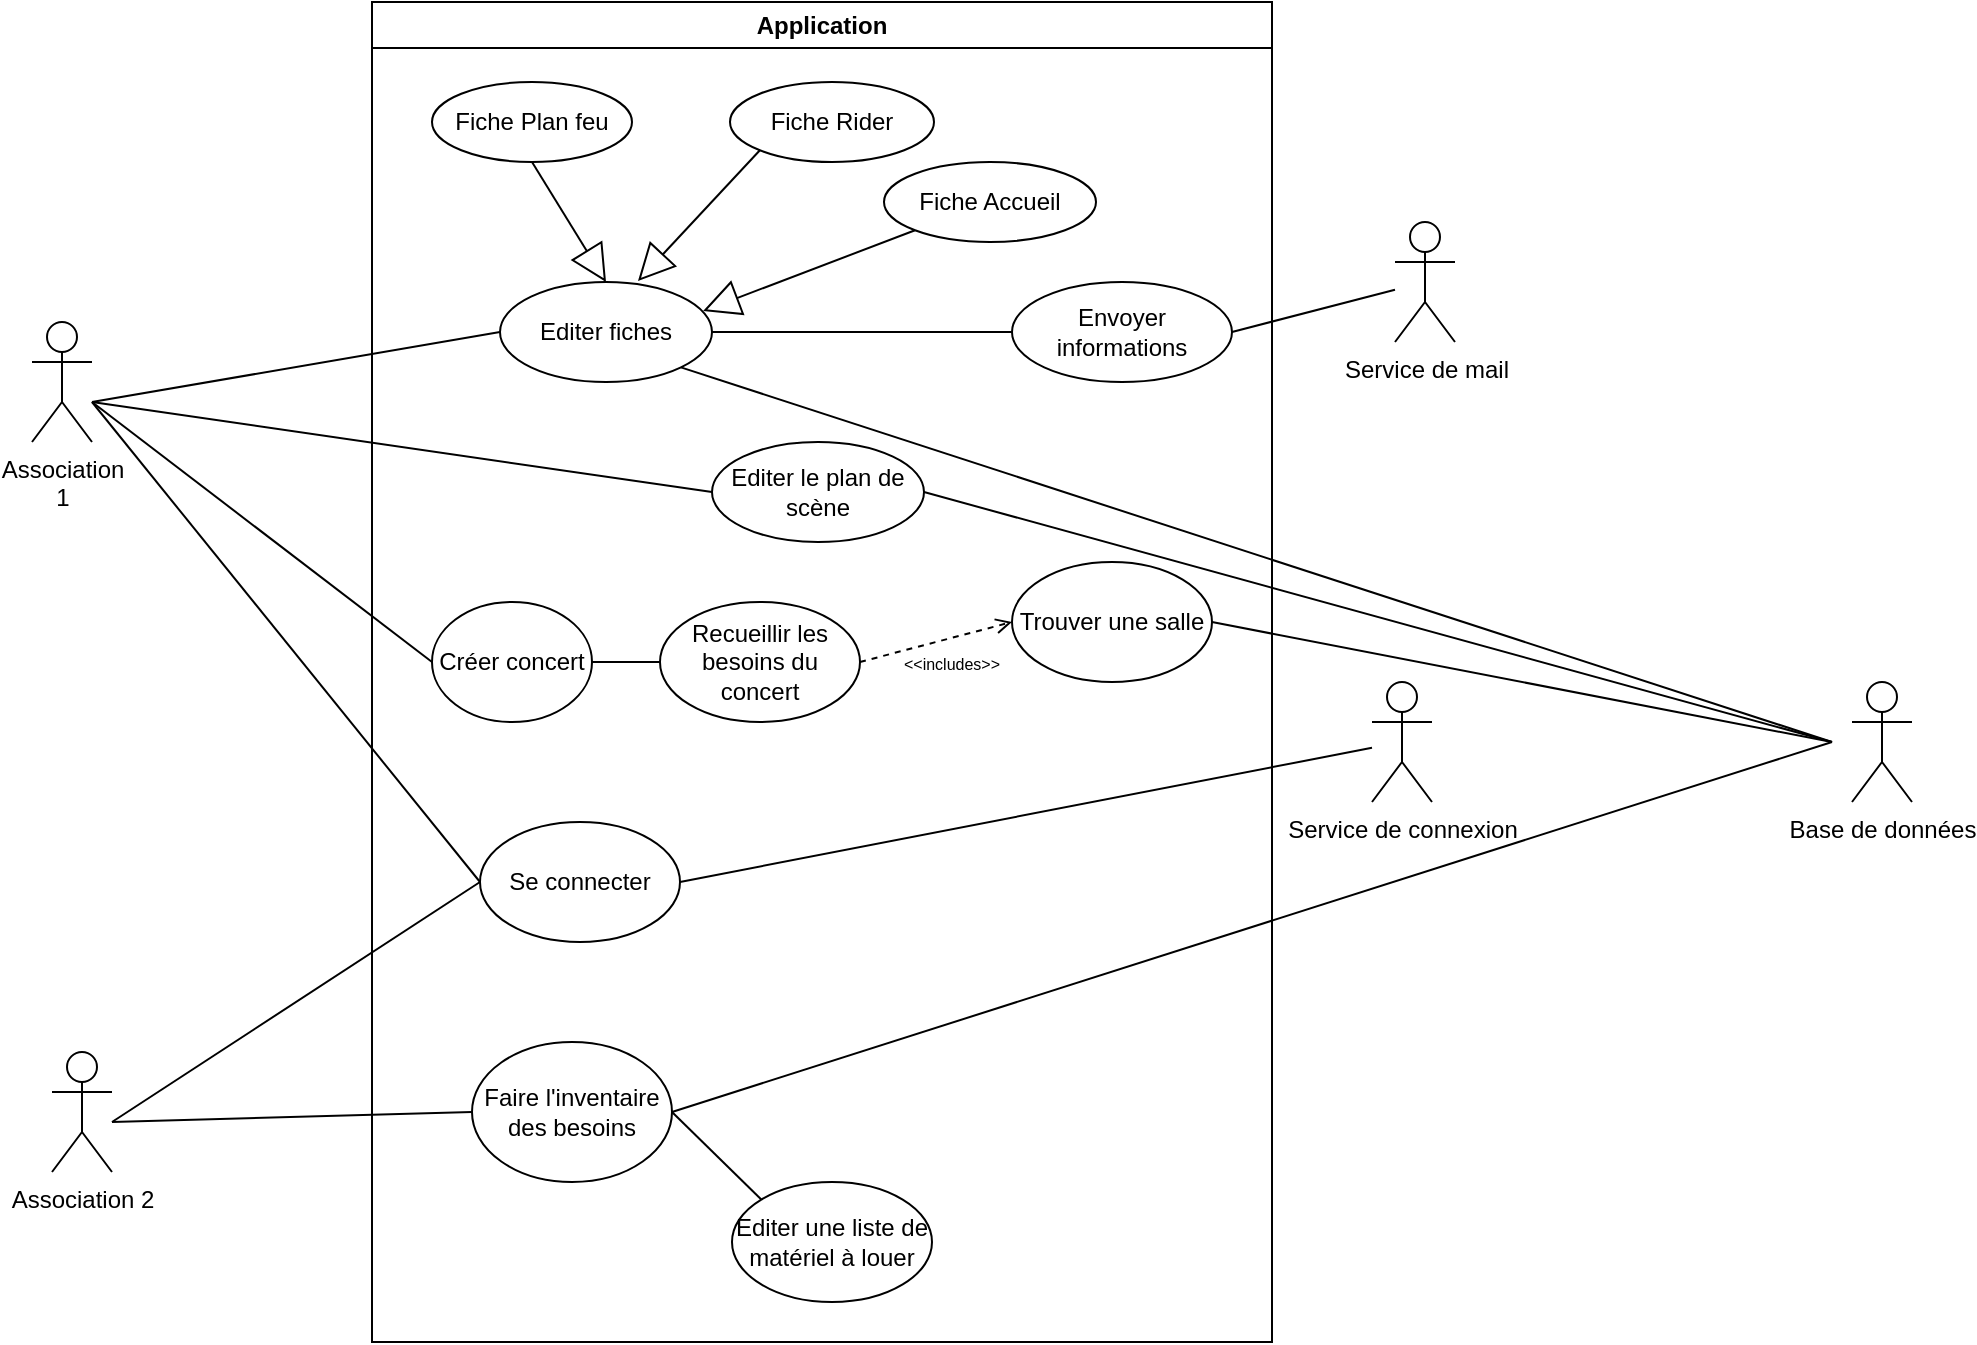 <mxfile version="22.0.6" type="device">
  <diagram id="C5RBs43oDa-KdzZeNtuy" name="Page-1">
    <mxGraphModel dx="1050" dy="530" grid="1" gridSize="10" guides="1" tooltips="1" connect="1" arrows="1" fold="1" page="1" pageScale="1" pageWidth="827" pageHeight="1169" math="0" shadow="0">
      <root>
        <mxCell id="WIyWlLk6GJQsqaUBKTNV-0" />
        <mxCell id="WIyWlLk6GJQsqaUBKTNV-1" parent="WIyWlLk6GJQsqaUBKTNV-0" />
        <mxCell id="SLpWsWOZ-Yg8wPwdnWfF-1" value="Application" style="swimlane;whiteSpace=wrap;html=1;" parent="WIyWlLk6GJQsqaUBKTNV-1" vertex="1">
          <mxGeometry x="280" y="110" width="450" height="670" as="geometry" />
        </mxCell>
        <mxCell id="YS-Tequ_tSHetrGVFUUf-0" value="Créer concert" style="ellipse;whiteSpace=wrap;html=1;" parent="SLpWsWOZ-Yg8wPwdnWfF-1" vertex="1">
          <mxGeometry x="30" y="300" width="80" height="60" as="geometry" />
        </mxCell>
        <mxCell id="YS-Tequ_tSHetrGVFUUf-3" value="Editer fiches" style="ellipse;whiteSpace=wrap;html=1;" parent="SLpWsWOZ-Yg8wPwdnWfF-1" vertex="1">
          <mxGeometry x="64" y="140" width="106" height="50" as="geometry" />
        </mxCell>
        <mxCell id="wr5d51Yl4XAAvzai9b7U-3" value="Trouver une salle" style="ellipse;whiteSpace=wrap;html=1;" parent="SLpWsWOZ-Yg8wPwdnWfF-1" vertex="1">
          <mxGeometry x="320" y="280" width="100" height="60" as="geometry" />
        </mxCell>
        <mxCell id="wr5d51Yl4XAAvzai9b7U-4" value="Recueillir les besoins du concert" style="ellipse;whiteSpace=wrap;html=1;" parent="SLpWsWOZ-Yg8wPwdnWfF-1" vertex="1">
          <mxGeometry x="144" y="300" width="100" height="60" as="geometry" />
        </mxCell>
        <mxCell id="YS-Tequ_tSHetrGVFUUf-19" value="Faire l&#39;inventaire des besoins" style="ellipse;whiteSpace=wrap;html=1;" parent="SLpWsWOZ-Yg8wPwdnWfF-1" vertex="1">
          <mxGeometry x="50" y="520" width="100" height="70" as="geometry" />
        </mxCell>
        <mxCell id="wr5d51Yl4XAAvzai9b7U-6" value="Se connecter" style="ellipse;whiteSpace=wrap;html=1;" parent="SLpWsWOZ-Yg8wPwdnWfF-1" vertex="1">
          <mxGeometry x="54" y="410" width="100" height="60" as="geometry" />
        </mxCell>
        <mxCell id="eJs-L2XnjaH23RuSow4--18" value="Editer le plan de scène" style="ellipse;whiteSpace=wrap;html=1;" parent="SLpWsWOZ-Yg8wPwdnWfF-1" vertex="1">
          <mxGeometry x="170" y="220" width="106" height="50" as="geometry" />
        </mxCell>
        <mxCell id="bsUH4eUVU3nkwlBXj7Sr-1" value="Envoyer informations" style="ellipse;whiteSpace=wrap;html=1;" parent="SLpWsWOZ-Yg8wPwdnWfF-1" vertex="1">
          <mxGeometry x="320" y="140" width="110" height="50" as="geometry" />
        </mxCell>
        <mxCell id="eJs-L2XnjaH23RuSow4--20" value="Editer une liste de matériel à louer" style="ellipse;whiteSpace=wrap;html=1;" parent="SLpWsWOZ-Yg8wPwdnWfF-1" vertex="1">
          <mxGeometry x="180" y="590" width="100" height="60" as="geometry" />
        </mxCell>
        <mxCell id="eJs-L2XnjaH23RuSow4--31" value="" style="endArrow=none;html=1;rounded=0;exitX=1;exitY=0.5;exitDx=0;exitDy=0;entryX=0;entryY=0.5;entryDx=0;entryDy=0;" parent="SLpWsWOZ-Yg8wPwdnWfF-1" source="YS-Tequ_tSHetrGVFUUf-3" target="bsUH4eUVU3nkwlBXj7Sr-1" edge="1">
          <mxGeometry width="50" height="50" relative="1" as="geometry">
            <mxPoint x="130" y="340" as="sourcePoint" />
            <mxPoint x="180" y="290" as="targetPoint" />
          </mxGeometry>
        </mxCell>
        <mxCell id="eJs-L2XnjaH23RuSow4--38" value="" style="endArrow=open;dashed=1;html=1;rounded=0;exitX=1;exitY=0.5;exitDx=0;exitDy=0;entryX=0;entryY=0.5;entryDx=0;entryDy=0;endFill=0;" parent="SLpWsWOZ-Yg8wPwdnWfF-1" source="wr5d51Yl4XAAvzai9b7U-4" target="wr5d51Yl4XAAvzai9b7U-3" edge="1">
          <mxGeometry width="50" height="50" relative="1" as="geometry">
            <mxPoint x="230" y="265" as="sourcePoint" />
            <mxPoint x="280" y="215" as="targetPoint" />
          </mxGeometry>
        </mxCell>
        <mxCell id="eJs-L2XnjaH23RuSow4--40" value="&lt;font style=&quot;font-size: 8px;&quot;&gt;&amp;lt;&amp;lt;includes&amp;gt;&amp;gt;&lt;/font&gt;" style="text;html=1;strokeColor=none;fillColor=none;align=center;verticalAlign=middle;whiteSpace=wrap;rounded=0;" parent="SLpWsWOZ-Yg8wPwdnWfF-1" vertex="1">
          <mxGeometry x="260" y="315" width="60" height="30" as="geometry" />
        </mxCell>
        <mxCell id="eJs-L2XnjaH23RuSow4--43" value="" style="endArrow=none;html=1;rounded=0;exitX=1;exitY=0.5;exitDx=0;exitDy=0;entryX=0;entryY=0;entryDx=0;entryDy=0;" parent="SLpWsWOZ-Yg8wPwdnWfF-1" source="YS-Tequ_tSHetrGVFUUf-19" target="eJs-L2XnjaH23RuSow4--20" edge="1">
          <mxGeometry width="50" height="50" relative="1" as="geometry">
            <mxPoint x="206" y="450" as="sourcePoint" />
            <mxPoint x="256" y="400" as="targetPoint" />
          </mxGeometry>
        </mxCell>
        <mxCell id="eJs-L2XnjaH23RuSow4--29" value="" style="endArrow=none;html=1;rounded=0;entryX=0;entryY=0.5;entryDx=0;entryDy=0;exitX=1;exitY=0.5;exitDx=0;exitDy=0;" parent="SLpWsWOZ-Yg8wPwdnWfF-1" source="YS-Tequ_tSHetrGVFUUf-0" target="wr5d51Yl4XAAvzai9b7U-4" edge="1">
          <mxGeometry width="50" height="50" relative="1" as="geometry">
            <mxPoint x="-130" y="410" as="sourcePoint" />
            <mxPoint x="74" y="630" as="targetPoint" />
          </mxGeometry>
        </mxCell>
        <mxCell id="YS-Tequ_tSHetrGVFUUf-8" value="Fiche Plan feu" style="ellipse;whiteSpace=wrap;html=1;" parent="SLpWsWOZ-Yg8wPwdnWfF-1" vertex="1">
          <mxGeometry x="30" y="40" width="100" height="40" as="geometry" />
        </mxCell>
        <mxCell id="bsUH4eUVU3nkwlBXj7Sr-24" value="" style="endArrow=block;endSize=16;endFill=0;html=1;rounded=0;exitX=0.5;exitY=1;exitDx=0;exitDy=0;entryX=0.5;entryY=0;entryDx=0;entryDy=0;" parent="SLpWsWOZ-Yg8wPwdnWfF-1" source="YS-Tequ_tSHetrGVFUUf-8" target="YS-Tequ_tSHetrGVFUUf-3" edge="1">
          <mxGeometry x="-0.06" y="31" width="160" relative="1" as="geometry">
            <mxPoint x="211" y="262" as="sourcePoint" />
            <mxPoint x="180" y="190" as="targetPoint" />
            <mxPoint as="offset" />
          </mxGeometry>
        </mxCell>
        <mxCell id="YS-Tequ_tSHetrGVFUUf-6" value="Fiche Accueil" style="ellipse;whiteSpace=wrap;html=1;" parent="SLpWsWOZ-Yg8wPwdnWfF-1" vertex="1">
          <mxGeometry x="256" y="80" width="106" height="40" as="geometry" />
        </mxCell>
        <mxCell id="bsUH4eUVU3nkwlBXj7Sr-25" value="" style="endArrow=block;endSize=16;endFill=0;html=1;rounded=0;exitX=0;exitY=1;exitDx=0;exitDy=0;entryX=0.958;entryY=0.29;entryDx=0;entryDy=0;entryPerimeter=0;" parent="SLpWsWOZ-Yg8wPwdnWfF-1" source="YS-Tequ_tSHetrGVFUUf-6" target="YS-Tequ_tSHetrGVFUUf-3" edge="1">
          <mxGeometry x="-0.06" y="31" width="160" relative="1" as="geometry">
            <mxPoint x="178" y="282" as="sourcePoint" />
            <mxPoint x="147" y="210" as="targetPoint" />
            <mxPoint as="offset" />
          </mxGeometry>
        </mxCell>
        <mxCell id="YS-Tequ_tSHetrGVFUUf-7" value="Fiche Rider" style="ellipse;whiteSpace=wrap;html=1;" parent="SLpWsWOZ-Yg8wPwdnWfF-1" vertex="1">
          <mxGeometry x="179" y="40" width="102" height="40" as="geometry" />
        </mxCell>
        <mxCell id="bsUH4eUVU3nkwlBXj7Sr-6" value="" style="endArrow=block;endSize=16;endFill=0;html=1;rounded=0;exitX=0;exitY=1;exitDx=0;exitDy=0;entryX=0.651;entryY=-0.01;entryDx=0;entryDy=0;entryPerimeter=0;" parent="SLpWsWOZ-Yg8wPwdnWfF-1" source="YS-Tequ_tSHetrGVFUUf-7" target="YS-Tequ_tSHetrGVFUUf-3" edge="1">
          <mxGeometry x="-0.06" y="31" width="160" relative="1" as="geometry">
            <mxPoint x="270" y="340" as="sourcePoint" />
            <mxPoint x="128.5" y="190" as="targetPoint" />
            <mxPoint as="offset" />
          </mxGeometry>
        </mxCell>
        <mxCell id="SLpWsWOZ-Yg8wPwdnWfF-2" value="&lt;div&gt;Association&lt;/div&gt;1" style="shape=umlActor;verticalLabelPosition=bottom;verticalAlign=top;html=1;outlineConnect=0;" parent="WIyWlLk6GJQsqaUBKTNV-1" vertex="1">
          <mxGeometry x="110" y="270" width="30" height="60" as="geometry" />
        </mxCell>
        <mxCell id="SLpWsWOZ-Yg8wPwdnWfF-4" value="Association 2" style="shape=umlActor;verticalLabelPosition=bottom;verticalAlign=top;html=1;outlineConnect=0;" parent="WIyWlLk6GJQsqaUBKTNV-1" vertex="1">
          <mxGeometry x="120" y="635" width="30" height="60" as="geometry" />
        </mxCell>
        <mxCell id="wr5d51Yl4XAAvzai9b7U-2" value="Service de mail" style="shape=umlActor;verticalLabelPosition=bottom;verticalAlign=top;html=1;outlineConnect=0;" parent="WIyWlLk6GJQsqaUBKTNV-1" vertex="1">
          <mxGeometry x="791.5" y="220" width="30" height="60" as="geometry" />
        </mxCell>
        <mxCell id="wr5d51Yl4XAAvzai9b7U-5" value="&lt;div&gt;Service de connexion&lt;/div&gt;&lt;div&gt;&lt;br&gt;&lt;/div&gt;" style="shape=umlActor;verticalLabelPosition=bottom;verticalAlign=top;html=1;outlineConnect=0;" parent="WIyWlLk6GJQsqaUBKTNV-1" vertex="1">
          <mxGeometry x="780" y="450" width="30" height="60" as="geometry" />
        </mxCell>
        <mxCell id="eJs-L2XnjaH23RuSow4--0" value="Base de données" style="shape=umlActor;verticalLabelPosition=bottom;verticalAlign=top;html=1;outlineConnect=0;" parent="WIyWlLk6GJQsqaUBKTNV-1" vertex="1">
          <mxGeometry x="1020" y="450" width="30" height="60" as="geometry" />
        </mxCell>
        <mxCell id="eJs-L2XnjaH23RuSow4--23" value="" style="endArrow=none;html=1;rounded=0;entryX=0;entryY=0.5;entryDx=0;entryDy=0;" parent="WIyWlLk6GJQsqaUBKTNV-1" target="YS-Tequ_tSHetrGVFUUf-0" edge="1">
          <mxGeometry width="50" height="50" relative="1" as="geometry">
            <mxPoint x="140" y="310" as="sourcePoint" />
            <mxPoint x="450" y="490" as="targetPoint" />
          </mxGeometry>
        </mxCell>
        <mxCell id="eJs-L2XnjaH23RuSow4--24" value="" style="endArrow=none;html=1;rounded=0;entryX=0;entryY=0.5;entryDx=0;entryDy=0;" parent="WIyWlLk6GJQsqaUBKTNV-1" target="eJs-L2XnjaH23RuSow4--18" edge="1">
          <mxGeometry width="50" height="50" relative="1" as="geometry">
            <mxPoint x="140" y="310" as="sourcePoint" />
            <mxPoint x="310" y="240" as="targetPoint" />
          </mxGeometry>
        </mxCell>
        <mxCell id="eJs-L2XnjaH23RuSow4--25" value="" style="endArrow=none;html=1;rounded=0;entryX=0;entryY=0.5;entryDx=0;entryDy=0;" parent="WIyWlLk6GJQsqaUBKTNV-1" target="YS-Tequ_tSHetrGVFUUf-3" edge="1">
          <mxGeometry width="50" height="50" relative="1" as="geometry">
            <mxPoint x="140" y="310" as="sourcePoint" />
            <mxPoint x="320" y="250" as="targetPoint" />
          </mxGeometry>
        </mxCell>
        <mxCell id="eJs-L2XnjaH23RuSow4--26" value="" style="endArrow=none;html=1;rounded=0;entryX=0;entryY=0.5;entryDx=0;entryDy=0;" parent="WIyWlLk6GJQsqaUBKTNV-1" target="wr5d51Yl4XAAvzai9b7U-6" edge="1">
          <mxGeometry width="50" height="50" relative="1" as="geometry">
            <mxPoint x="140" y="310" as="sourcePoint" />
            <mxPoint x="330" y="210" as="targetPoint" />
          </mxGeometry>
        </mxCell>
        <mxCell id="eJs-L2XnjaH23RuSow4--28" value="" style="endArrow=none;html=1;rounded=0;entryX=0;entryY=0.5;entryDx=0;entryDy=0;" parent="WIyWlLk6GJQsqaUBKTNV-1" target="wr5d51Yl4XAAvzai9b7U-6" edge="1">
          <mxGeometry width="50" height="50" relative="1" as="geometry">
            <mxPoint x="150" y="670" as="sourcePoint" />
            <mxPoint x="340" y="300" as="targetPoint" />
          </mxGeometry>
        </mxCell>
        <mxCell id="eJs-L2XnjaH23RuSow4--30" value="" style="endArrow=none;html=1;rounded=0;entryX=0;entryY=0.5;entryDx=0;entryDy=0;" parent="WIyWlLk6GJQsqaUBKTNV-1" target="YS-Tequ_tSHetrGVFUUf-19" edge="1">
          <mxGeometry width="50" height="50" relative="1" as="geometry">
            <mxPoint x="150" y="670" as="sourcePoint" />
            <mxPoint x="354" y="570" as="targetPoint" />
          </mxGeometry>
        </mxCell>
        <mxCell id="eJs-L2XnjaH23RuSow4--32" value="" style="endArrow=none;html=1;rounded=0;exitX=1;exitY=0.5;exitDx=0;exitDy=0;" parent="WIyWlLk6GJQsqaUBKTNV-1" source="bsUH4eUVU3nkwlBXj7Sr-1" target="wr5d51Yl4XAAvzai9b7U-2" edge="1">
          <mxGeometry width="50" height="50" relative="1" as="geometry">
            <mxPoint x="411.5" y="370" as="sourcePoint" />
            <mxPoint x="461.5" y="320" as="targetPoint" />
          </mxGeometry>
        </mxCell>
        <mxCell id="eJs-L2XnjaH23RuSow4--37" value="" style="endArrow=none;html=1;rounded=0;exitX=1;exitY=0.5;exitDx=0;exitDy=0;" parent="WIyWlLk6GJQsqaUBKTNV-1" source="wr5d51Yl4XAAvzai9b7U-6" target="wr5d51Yl4XAAvzai9b7U-5" edge="1">
          <mxGeometry width="50" height="50" relative="1" as="geometry">
            <mxPoint x="400" y="570" as="sourcePoint" />
            <mxPoint x="450" y="520" as="targetPoint" />
          </mxGeometry>
        </mxCell>
        <mxCell id="eJs-L2XnjaH23RuSow4--41" value="" style="endArrow=none;html=1;rounded=0;exitX=1;exitY=0.5;exitDx=0;exitDy=0;" parent="WIyWlLk6GJQsqaUBKTNV-1" source="wr5d51Yl4XAAvzai9b7U-3" edge="1">
          <mxGeometry width="50" height="50" relative="1" as="geometry">
            <mxPoint x="470" y="530" as="sourcePoint" />
            <mxPoint x="1010" y="480" as="targetPoint" />
          </mxGeometry>
        </mxCell>
        <mxCell id="eJs-L2XnjaH23RuSow4--42" value="" style="endArrow=none;html=1;rounded=0;exitX=1;exitY=0.5;exitDx=0;exitDy=0;" parent="WIyWlLk6GJQsqaUBKTNV-1" source="YS-Tequ_tSHetrGVFUUf-19" edge="1">
          <mxGeometry width="50" height="50" relative="1" as="geometry">
            <mxPoint x="470" y="610" as="sourcePoint" />
            <mxPoint x="1010" y="480" as="targetPoint" />
          </mxGeometry>
        </mxCell>
        <mxCell id="eJs-L2XnjaH23RuSow4--55" value="" style="endArrow=none;html=1;rounded=0;exitX=1;exitY=0.5;exitDx=0;exitDy=0;" parent="WIyWlLk6GJQsqaUBKTNV-1" source="eJs-L2XnjaH23RuSow4--18" edge="1">
          <mxGeometry width="50" height="50" relative="1" as="geometry">
            <mxPoint x="700" y="440" as="sourcePoint" />
            <mxPoint x="1010" y="480" as="targetPoint" />
          </mxGeometry>
        </mxCell>
        <mxCell id="eJs-L2XnjaH23RuSow4--56" value="" style="endArrow=none;html=1;rounded=0;exitX=1;exitY=1;exitDx=0;exitDy=0;" parent="WIyWlLk6GJQsqaUBKTNV-1" source="YS-Tequ_tSHetrGVFUUf-3" edge="1">
          <mxGeometry width="50" height="50" relative="1" as="geometry">
            <mxPoint x="700" y="440" as="sourcePoint" />
            <mxPoint x="1010" y="480" as="targetPoint" />
          </mxGeometry>
        </mxCell>
      </root>
    </mxGraphModel>
  </diagram>
</mxfile>
